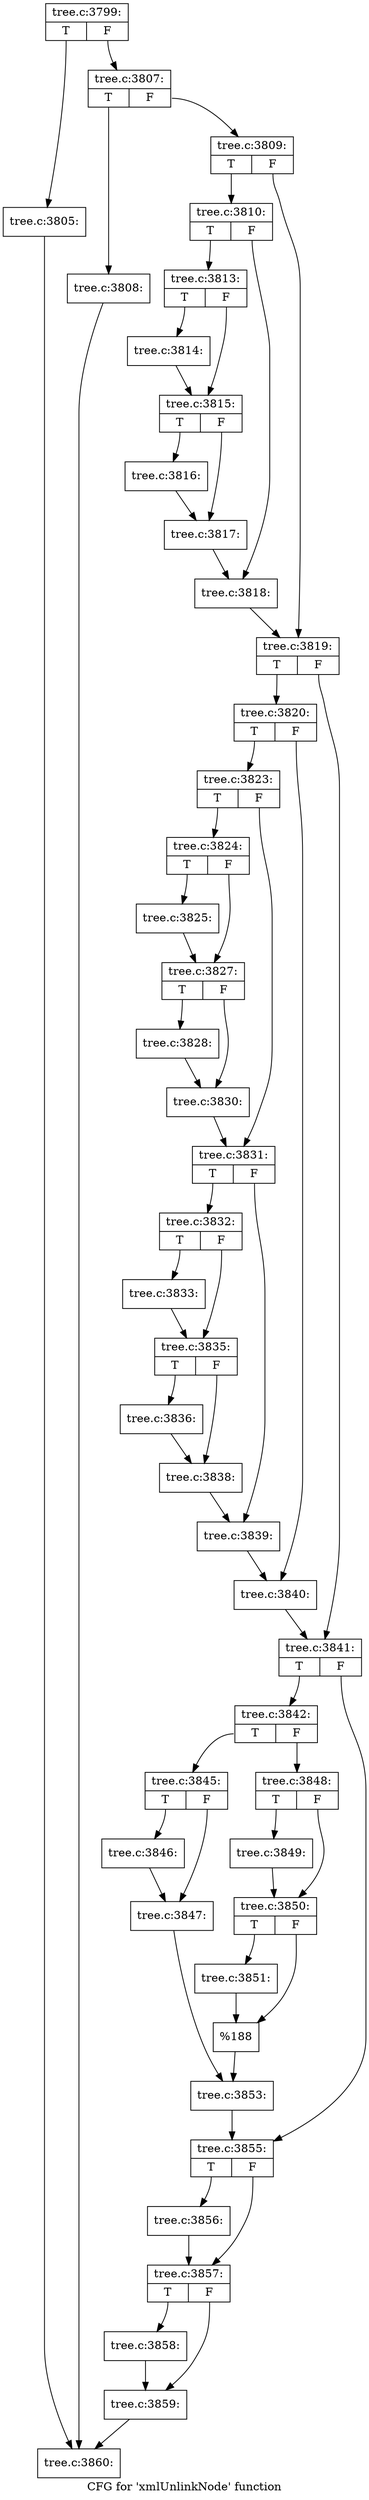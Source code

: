 digraph "CFG for 'xmlUnlinkNode' function" {
	label="CFG for 'xmlUnlinkNode' function";

	Node0x4451680 [shape=record,label="{tree.c:3799:|{<s0>T|<s1>F}}"];
	Node0x4451680:s0 -> Node0x44723a0;
	Node0x4451680:s1 -> Node0x44723f0;
	Node0x44723a0 [shape=record,label="{tree.c:3805:}"];
	Node0x44723a0 -> Node0x44724b0;
	Node0x44723f0 [shape=record,label="{tree.c:3807:|{<s0>T|<s1>F}}"];
	Node0x44723f0:s0 -> Node0x4460f70;
	Node0x44723f0:s1 -> Node0x4460fc0;
	Node0x4460f70 [shape=record,label="{tree.c:3808:}"];
	Node0x4460f70 -> Node0x44724b0;
	Node0x4460fc0 [shape=record,label="{tree.c:3809:|{<s0>T|<s1>F}}"];
	Node0x4460fc0:s0 -> Node0x44730b0;
	Node0x4460fc0:s1 -> Node0x4473100;
	Node0x44730b0 [shape=record,label="{tree.c:3810:|{<s0>T|<s1>F}}"];
	Node0x44730b0:s0 -> Node0x4473b00;
	Node0x44730b0:s1 -> Node0x4473b50;
	Node0x4473b00 [shape=record,label="{tree.c:3813:|{<s0>T|<s1>F}}"];
	Node0x4473b00:s0 -> Node0x4473f10;
	Node0x4473b00:s1 -> Node0x4473f60;
	Node0x4473f10 [shape=record,label="{tree.c:3814:}"];
	Node0x4473f10 -> Node0x4473f60;
	Node0x4473f60 [shape=record,label="{tree.c:3815:|{<s0>T|<s1>F}}"];
	Node0x4473f60:s0 -> Node0x44746e0;
	Node0x4473f60:s1 -> Node0x4474730;
	Node0x44746e0 [shape=record,label="{tree.c:3816:}"];
	Node0x44746e0 -> Node0x4474730;
	Node0x4474730 [shape=record,label="{tree.c:3817:}"];
	Node0x4474730 -> Node0x4473b50;
	Node0x4473b50 [shape=record,label="{tree.c:3818:}"];
	Node0x4473b50 -> Node0x4473100;
	Node0x4473100 [shape=record,label="{tree.c:3819:|{<s0>T|<s1>F}}"];
	Node0x4473100:s0 -> Node0x44750f0;
	Node0x4473100:s1 -> Node0x4475140;
	Node0x44750f0 [shape=record,label="{tree.c:3820:|{<s0>T|<s1>F}}"];
	Node0x44750f0:s0 -> Node0x4475b40;
	Node0x44750f0:s1 -> Node0x4475b90;
	Node0x4475b40 [shape=record,label="{tree.c:3823:|{<s0>T|<s1>F}}"];
	Node0x4475b40:s0 -> Node0x4475f50;
	Node0x4475b40:s1 -> Node0x4475fa0;
	Node0x4475f50 [shape=record,label="{tree.c:3824:|{<s0>T|<s1>F}}"];
	Node0x4475f50:s0 -> Node0x4476430;
	Node0x4475f50:s1 -> Node0x4476480;
	Node0x4476430 [shape=record,label="{tree.c:3825:}"];
	Node0x4476430 -> Node0x4476480;
	Node0x4476480 [shape=record,label="{tree.c:3827:|{<s0>T|<s1>F}}"];
	Node0x4476480:s0 -> Node0x4476dd0;
	Node0x4476480:s1 -> Node0x4477ec0;
	Node0x4476dd0 [shape=record,label="{tree.c:3828:}"];
	Node0x4476dd0 -> Node0x4477ec0;
	Node0x4477ec0 [shape=record,label="{tree.c:3830:}"];
	Node0x4477ec0 -> Node0x4475fa0;
	Node0x4475fa0 [shape=record,label="{tree.c:3831:|{<s0>T|<s1>F}}"];
	Node0x4475fa0:s0 -> Node0x4478db0;
	Node0x4475fa0:s1 -> Node0x4478e00;
	Node0x4478db0 [shape=record,label="{tree.c:3832:|{<s0>T|<s1>F}}"];
	Node0x4478db0:s0 -> Node0x4479270;
	Node0x4478db0:s1 -> Node0x44792c0;
	Node0x4479270 [shape=record,label="{tree.c:3833:}"];
	Node0x4479270 -> Node0x44792c0;
	Node0x44792c0 [shape=record,label="{tree.c:3835:|{<s0>T|<s1>F}}"];
	Node0x44792c0:s0 -> Node0x447a1e0;
	Node0x44792c0:s1 -> Node0x447a230;
	Node0x447a1e0 [shape=record,label="{tree.c:3836:}"];
	Node0x447a1e0 -> Node0x447a230;
	Node0x447a230 [shape=record,label="{tree.c:3838:}"];
	Node0x447a230 -> Node0x4478e00;
	Node0x4478e00 [shape=record,label="{tree.c:3839:}"];
	Node0x4478e00 -> Node0x4475b90;
	Node0x4475b90 [shape=record,label="{tree.c:3840:}"];
	Node0x4475b90 -> Node0x4475140;
	Node0x4475140 [shape=record,label="{tree.c:3841:|{<s0>T|<s1>F}}"];
	Node0x4475140:s0 -> Node0x447b480;
	Node0x4475140:s1 -> Node0x447b4d0;
	Node0x447b480 [shape=record,label="{tree.c:3842:|{<s0>T|<s1>F}}"];
	Node0x447b480:s0 -> Node0x447be50;
	Node0x447b480:s1 -> Node0x447bef0;
	Node0x447be50 [shape=record,label="{tree.c:3845:|{<s0>T|<s1>F}}"];
	Node0x447be50:s0 -> Node0x447c360;
	Node0x447be50:s1 -> Node0x447c3b0;
	Node0x447c360 [shape=record,label="{tree.c:3846:}"];
	Node0x447c360 -> Node0x447c3b0;
	Node0x447c3b0 [shape=record,label="{tree.c:3847:}"];
	Node0x447c3b0 -> Node0x447bea0;
	Node0x447bef0 [shape=record,label="{tree.c:3848:|{<s0>T|<s1>F}}"];
	Node0x447bef0:s0 -> Node0x447ce00;
	Node0x447bef0:s1 -> Node0x447ce50;
	Node0x447ce00 [shape=record,label="{tree.c:3849:}"];
	Node0x447ce00 -> Node0x447ce50;
	Node0x447ce50 [shape=record,label="{tree.c:3850:|{<s0>T|<s1>F}}"];
	Node0x447ce50:s0 -> Node0x447d6f0;
	Node0x447ce50:s1 -> Node0x447d740;
	Node0x447d6f0 [shape=record,label="{tree.c:3851:}"];
	Node0x447d6f0 -> Node0x447d740;
	Node0x447d740 [shape=record,label="{%188}"];
	Node0x447d740 -> Node0x447bea0;
	Node0x447bea0 [shape=record,label="{tree.c:3853:}"];
	Node0x447bea0 -> Node0x447b4d0;
	Node0x447b4d0 [shape=record,label="{tree.c:3855:|{<s0>T|<s1>F}}"];
	Node0x447b4d0:s0 -> Node0x447e400;
	Node0x447b4d0:s1 -> Node0x447e450;
	Node0x447e400 [shape=record,label="{tree.c:3856:}"];
	Node0x447e400 -> Node0x447e450;
	Node0x447e450 [shape=record,label="{tree.c:3857:|{<s0>T|<s1>F}}"];
	Node0x447e450:s0 -> Node0x447edc0;
	Node0x447e450:s1 -> Node0x447ee10;
	Node0x447edc0 [shape=record,label="{tree.c:3858:}"];
	Node0x447edc0 -> Node0x447ee10;
	Node0x447ee10 [shape=record,label="{tree.c:3859:}"];
	Node0x447ee10 -> Node0x44724b0;
	Node0x44724b0 [shape=record,label="{tree.c:3860:}"];
}
